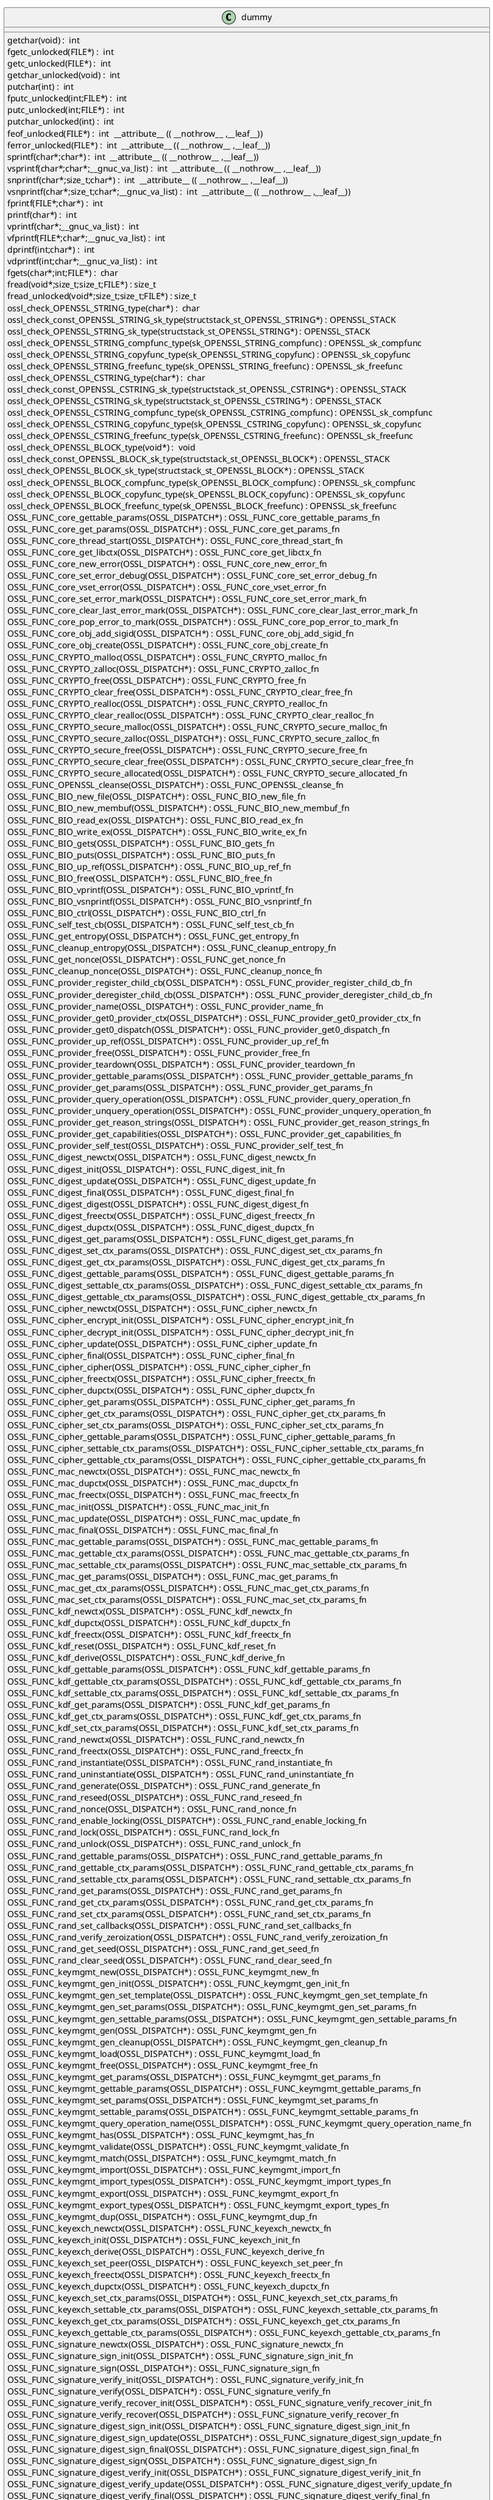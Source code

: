 @startuml
!pragma layout smetana
class dummy {
getchar(void) :  int  [[[./../.././qc/apps/fipsinstall.c.html#771]]]
fgetc_unlocked(FILE*) :  int  [[[./../.././qc/apps/fipsinstall.c.html#780]]]
getc_unlocked(FILE*) :  int  [[[./../.././qc/apps/fipsinstall.c.html#790]]]
getchar_unlocked(void) :  int  [[[./../.././qc/apps/fipsinstall.c.html#797]]]
putchar(int) :  int  [[[./../.././qc/apps/fipsinstall.c.html#806]]]
fputc_unlocked(int;FILE*) :  int  [[[./../.././qc/apps/fipsinstall.c.html#815]]]
putc_unlocked(int;FILE*) :  int  [[[./../.././qc/apps/fipsinstall.c.html#825]]]
putchar_unlocked(int) :  int  [[[./../.././qc/apps/fipsinstall.c.html#832]]]
feof_unlocked(FILE*) :  int  __attribute__ (( __nothrow__ ,__leaf__)) [[[./../.././qc/apps/fipsinstall.c.html#838]]]
ferror_unlocked(FILE*) :  int  __attribute__ (( __nothrow__ ,__leaf__)) [[[./../.././qc/apps/fipsinstall.c.html#845]]]
sprintf(char*;char*) :  int  __attribute__ (( __nothrow__ ,__leaf__)) [[[./../.././qc/apps/fipsinstall.c.html#864]]]
vsprintf(char*;char*;__gnuc_va_list) :  int  __attribute__ (( __nothrow__ ,__leaf__)) [[[./../.././qc/apps/fipsinstall.c.html#877]]]
snprintf(char*;size_t;char*) :  int  __attribute__ (( __nothrow__ ,__leaf__)) [[[./../.././qc/apps/fipsinstall.c.html#896]]]
vsnprintf(char*;size_t;char*;__gnuc_va_list) :  int  __attribute__ (( __nothrow__ ,__leaf__)) [[[./../.././qc/apps/fipsinstall.c.html#910]]]
fprintf(FILE*;char*) :  int  [[[./../.././qc/apps/fipsinstall.c.html#931]]]
printf(char*) :  int  [[[./../.././qc/apps/fipsinstall.c.html#938]]]
vprintf(char*;__gnuc_va_list) :  int  [[[./../.././qc/apps/fipsinstall.c.html#950]]]
vfprintf(FILE*;char*;__gnuc_va_list) :  int  [[[./../.././qc/apps/fipsinstall.c.html#960]]]
dprintf(int;char*) :  int  [[[./../.././qc/apps/fipsinstall.c.html#975]]]
vdprintf(int;char*;__gnuc_va_list) :  int  [[[./../.././qc/apps/fipsinstall.c.html#986]]]
fgets(char*;int;FILE*) :  char  [[[./../.././qc/apps/fipsinstall.c.html#1005]]]
fread(void*;size_t;size_t;FILE*) : size_t [[[./../.././qc/apps/fipsinstall.c.html#1031]]]
fread_unlocked(void*;size_t;size_t;FILE*) : size_t [[[./../.././qc/apps/fipsinstall.c.html#1058]]]
ossl_check_OPENSSL_STRING_type(char*) :  char  [[[./../.././qc/apps/fipsinstall.c.html#1338]]]
ossl_check_const_OPENSSL_STRING_sk_type(structstack_st_OPENSSL_STRING*) : OPENSSL_STACK [[[./../.././qc/apps/fipsinstall.c.html#1338]]]
ossl_check_OPENSSL_STRING_sk_type(structstack_st_OPENSSL_STRING*) : OPENSSL_STACK [[[./../.././qc/apps/fipsinstall.c.html#1338]]]
ossl_check_OPENSSL_STRING_compfunc_type(sk_OPENSSL_STRING_compfunc) : OPENSSL_sk_compfunc [[[./../.././qc/apps/fipsinstall.c.html#1338]]]
ossl_check_OPENSSL_STRING_copyfunc_type(sk_OPENSSL_STRING_copyfunc) : OPENSSL_sk_copyfunc [[[./../.././qc/apps/fipsinstall.c.html#1338]]]
ossl_check_OPENSSL_STRING_freefunc_type(sk_OPENSSL_STRING_freefunc) : OPENSSL_sk_freefunc [[[./../.././qc/apps/fipsinstall.c.html#1338]]]
ossl_check_OPENSSL_CSTRING_type(char*) :  char  [[[./../.././qc/apps/fipsinstall.c.html#1340]]]
ossl_check_const_OPENSSL_CSTRING_sk_type(structstack_st_OPENSSL_CSTRING*) : OPENSSL_STACK [[[./../.././qc/apps/fipsinstall.c.html#1340]]]
ossl_check_OPENSSL_CSTRING_sk_type(structstack_st_OPENSSL_CSTRING*) : OPENSSL_STACK [[[./../.././qc/apps/fipsinstall.c.html#1340]]]
ossl_check_OPENSSL_CSTRING_compfunc_type(sk_OPENSSL_CSTRING_compfunc) : OPENSSL_sk_compfunc [[[./../.././qc/apps/fipsinstall.c.html#1340]]]
ossl_check_OPENSSL_CSTRING_copyfunc_type(sk_OPENSSL_CSTRING_copyfunc) : OPENSSL_sk_copyfunc [[[./../.././qc/apps/fipsinstall.c.html#1340]]]
ossl_check_OPENSSL_CSTRING_freefunc_type(sk_OPENSSL_CSTRING_freefunc) : OPENSSL_sk_freefunc [[[./../.././qc/apps/fipsinstall.c.html#1340]]]
ossl_check_OPENSSL_BLOCK_type(void*) :  void  [[[./../.././qc/apps/fipsinstall.c.html#1343]]]
ossl_check_const_OPENSSL_BLOCK_sk_type(structstack_st_OPENSSL_BLOCK*) : OPENSSL_STACK [[[./../.././qc/apps/fipsinstall.c.html#1343]]]
ossl_check_OPENSSL_BLOCK_sk_type(structstack_st_OPENSSL_BLOCK*) : OPENSSL_STACK [[[./../.././qc/apps/fipsinstall.c.html#1343]]]
ossl_check_OPENSSL_BLOCK_compfunc_type(sk_OPENSSL_BLOCK_compfunc) : OPENSSL_sk_compfunc [[[./../.././qc/apps/fipsinstall.c.html#1343]]]
ossl_check_OPENSSL_BLOCK_copyfunc_type(sk_OPENSSL_BLOCK_copyfunc) : OPENSSL_sk_copyfunc [[[./../.././qc/apps/fipsinstall.c.html#1343]]]
ossl_check_OPENSSL_BLOCK_freefunc_type(sk_OPENSSL_BLOCK_freefunc) : OPENSSL_sk_freefunc [[[./../.././qc/apps/fipsinstall.c.html#1343]]]
OSSL_FUNC_core_gettable_params(OSSL_DISPATCH*) : OSSL_FUNC_core_gettable_params_fn [[[./../.././qc/apps/fipsinstall.c.html#1626]]]
OSSL_FUNC_core_get_params(OSSL_DISPATCH*) : OSSL_FUNC_core_get_params_fn [[[./../.././qc/apps/fipsinstall.c.html#1629]]]
OSSL_FUNC_core_thread_start(OSSL_DISPATCH*) : OSSL_FUNC_core_thread_start_fn [[[./../.././qc/apps/fipsinstall.c.html#1632]]]
OSSL_FUNC_core_get_libctx(OSSL_DISPATCH*) : OSSL_FUNC_core_get_libctx_fn [[[./../.././qc/apps/fipsinstall.c.html#1636]]]
OSSL_FUNC_core_new_error(OSSL_DISPATCH*) : OSSL_FUNC_core_new_error_fn [[[./../.././qc/apps/fipsinstall.c.html#1639]]]
OSSL_FUNC_core_set_error_debug(OSSL_DISPATCH*) : OSSL_FUNC_core_set_error_debug_fn [[[./../.././qc/apps/fipsinstall.c.html#1641]]]
OSSL_FUNC_core_vset_error(OSSL_DISPATCH*) : OSSL_FUNC_core_vset_error_fn [[[./../.././qc/apps/fipsinstall.c.html#1645]]]
OSSL_FUNC_core_set_error_mark(OSSL_DISPATCH*) : OSSL_FUNC_core_set_error_mark_fn [[[./../.././qc/apps/fipsinstall.c.html#1649]]]
OSSL_FUNC_core_clear_last_error_mark(OSSL_DISPATCH*) : OSSL_FUNC_core_clear_last_error_mark_fn [[[./../.././qc/apps/fipsinstall.c.html#1651]]]
OSSL_FUNC_core_pop_error_to_mark(OSSL_DISPATCH*) : OSSL_FUNC_core_pop_error_to_mark_fn [[[./../.././qc/apps/fipsinstall.c.html#1654]]]
OSSL_FUNC_core_obj_add_sigid(OSSL_DISPATCH*) : OSSL_FUNC_core_obj_add_sigid_fn [[[./../.././qc/apps/fipsinstall.c.html#1662]]]
OSSL_FUNC_core_obj_create(OSSL_DISPATCH*) : OSSL_FUNC_core_obj_create_fn [[[./../.././qc/apps/fipsinstall.c.html#1665]]]
OSSL_FUNC_CRYPTO_malloc(OSSL_DISPATCH*) : OSSL_FUNC_CRYPTO_malloc_fn [[[./../.././qc/apps/fipsinstall.c.html#1671]]]
OSSL_FUNC_CRYPTO_zalloc(OSSL_DISPATCH*) : OSSL_FUNC_CRYPTO_zalloc_fn [[[./../.././qc/apps/fipsinstall.c.html#1674]]]
OSSL_FUNC_CRYPTO_free(OSSL_DISPATCH*) : OSSL_FUNC_CRYPTO_free_fn [[[./../.././qc/apps/fipsinstall.c.html#1677]]]
OSSL_FUNC_CRYPTO_clear_free(OSSL_DISPATCH*) : OSSL_FUNC_CRYPTO_clear_free_fn [[[./../.././qc/apps/fipsinstall.c.html#1680]]]
OSSL_FUNC_CRYPTO_realloc(OSSL_DISPATCH*) : OSSL_FUNC_CRYPTO_realloc_fn [[[./../.././qc/apps/fipsinstall.c.html#1683]]]
OSSL_FUNC_CRYPTO_clear_realloc(OSSL_DISPATCH*) : OSSL_FUNC_CRYPTO_clear_realloc_fn [[[./../.././qc/apps/fipsinstall.c.html#1686]]]
OSSL_FUNC_CRYPTO_secure_malloc(OSSL_DISPATCH*) : OSSL_FUNC_CRYPTO_secure_malloc_fn [[[./../.././qc/apps/fipsinstall.c.html#1690]]]
OSSL_FUNC_CRYPTO_secure_zalloc(OSSL_DISPATCH*) : OSSL_FUNC_CRYPTO_secure_zalloc_fn [[[./../.././qc/apps/fipsinstall.c.html#1693]]]
OSSL_FUNC_CRYPTO_secure_free(OSSL_DISPATCH*) : OSSL_FUNC_CRYPTO_secure_free_fn [[[./../.././qc/apps/fipsinstall.c.html#1696]]]
OSSL_FUNC_CRYPTO_secure_clear_free(OSSL_DISPATCH*) : OSSL_FUNC_CRYPTO_secure_clear_free_fn [[[./../.././qc/apps/fipsinstall.c.html#1699]]]
OSSL_FUNC_CRYPTO_secure_allocated(OSSL_DISPATCH*) : OSSL_FUNC_CRYPTO_secure_allocated_fn [[[./../.././qc/apps/fipsinstall.c.html#1703]]]
OSSL_FUNC_OPENSSL_cleanse(OSSL_DISPATCH*) : OSSL_FUNC_OPENSSL_cleanse_fn [[[./../.././qc/apps/fipsinstall.c.html#1706]]]
OSSL_FUNC_BIO_new_file(OSSL_DISPATCH*) : OSSL_FUNC_BIO_new_file_fn [[[./../.././qc/apps/fipsinstall.c.html#1708]]]
OSSL_FUNC_BIO_new_membuf(OSSL_DISPATCH*) : OSSL_FUNC_BIO_new_membuf_fn [[[./../.././qc/apps/fipsinstall.c.html#1710]]]
OSSL_FUNC_BIO_read_ex(OSSL_DISPATCH*) : OSSL_FUNC_BIO_read_ex_fn [[[./../.././qc/apps/fipsinstall.c.html#1711]]]
OSSL_FUNC_BIO_write_ex(OSSL_DISPATCH*) : OSSL_FUNC_BIO_write_ex_fn [[[./../.././qc/apps/fipsinstall.c.html#1713]]]
OSSL_FUNC_BIO_gets(OSSL_DISPATCH*) : OSSL_FUNC_BIO_gets_fn [[[./../.././qc/apps/fipsinstall.c.html#1715]]]
OSSL_FUNC_BIO_puts(OSSL_DISPATCH*) : OSSL_FUNC_BIO_puts_fn [[[./../.././qc/apps/fipsinstall.c.html#1716]]]
OSSL_FUNC_BIO_up_ref(OSSL_DISPATCH*) : OSSL_FUNC_BIO_up_ref_fn [[[./../.././qc/apps/fipsinstall.c.html#1717]]]
OSSL_FUNC_BIO_free(OSSL_DISPATCH*) : OSSL_FUNC_BIO_free_fn [[[./../.././qc/apps/fipsinstall.c.html#1718]]]
OSSL_FUNC_BIO_vprintf(OSSL_DISPATCH*) : OSSL_FUNC_BIO_vprintf_fn [[[./../.././qc/apps/fipsinstall.c.html#1719]]]
OSSL_FUNC_BIO_vsnprintf(OSSL_DISPATCH*) : OSSL_FUNC_BIO_vsnprintf_fn [[[./../.././qc/apps/fipsinstall.c.html#1721]]]
OSSL_FUNC_BIO_ctrl(OSSL_DISPATCH*) : OSSL_FUNC_BIO_ctrl_fn [[[./../.././qc/apps/fipsinstall.c.html#1723]]]
OSSL_FUNC_self_test_cb(OSSL_DISPATCH*) : OSSL_FUNC_self_test_cb_fn [[[./../.././qc/apps/fipsinstall.c.html#1727]]]
OSSL_FUNC_get_entropy(OSSL_DISPATCH*) : OSSL_FUNC_get_entropy_fn [[[./../.././qc/apps/fipsinstall.c.html#1735]]]
OSSL_FUNC_cleanup_entropy(OSSL_DISPATCH*) : OSSL_FUNC_cleanup_entropy_fn [[[./../.././qc/apps/fipsinstall.c.html#1738]]]
OSSL_FUNC_get_nonce(OSSL_DISPATCH*) : OSSL_FUNC_get_nonce_fn [[[./../.././qc/apps/fipsinstall.c.html#1740]]]
OSSL_FUNC_cleanup_nonce(OSSL_DISPATCH*) : OSSL_FUNC_cleanup_nonce_fn [[[./../.././qc/apps/fipsinstall.c.html#1744]]]
OSSL_FUNC_provider_register_child_cb(OSSL_DISPATCH*) : OSSL_FUNC_provider_register_child_cb_fn [[[./../.././qc/apps/fipsinstall.c.html#1746]]]
OSSL_FUNC_provider_deregister_child_cb(OSSL_DISPATCH*) : OSSL_FUNC_provider_deregister_child_cb_fn [[[./../.././qc/apps/fipsinstall.c.html#1752]]]
OSSL_FUNC_provider_name(OSSL_DISPATCH*) : OSSL_FUNC_provider_name_fn [[[./../.././qc/apps/fipsinstall.c.html#1754]]]
OSSL_FUNC_provider_get0_provider_ctx(OSSL_DISPATCH*) : OSSL_FUNC_provider_get0_provider_ctx_fn [[[./../.././qc/apps/fipsinstall.c.html#1756]]]
OSSL_FUNC_provider_get0_dispatch(OSSL_DISPATCH*) : OSSL_FUNC_provider_get0_dispatch_fn [[[./../.././qc/apps/fipsinstall.c.html#1758]]]
OSSL_FUNC_provider_up_ref(OSSL_DISPATCH*) : OSSL_FUNC_provider_up_ref_fn [[[./../.././qc/apps/fipsinstall.c.html#1760]]]
OSSL_FUNC_provider_free(OSSL_DISPATCH*) : OSSL_FUNC_provider_free_fn [[[./../.././qc/apps/fipsinstall.c.html#1762]]]
OSSL_FUNC_provider_teardown(OSSL_DISPATCH*) : OSSL_FUNC_provider_teardown_fn [[[./../.././qc/apps/fipsinstall.c.html#1767]]]
OSSL_FUNC_provider_gettable_params(OSSL_DISPATCH*) : OSSL_FUNC_provider_gettable_params_fn [[[./../.././qc/apps/fipsinstall.c.html#1769]]]
OSSL_FUNC_provider_get_params(OSSL_DISPATCH*) : OSSL_FUNC_provider_get_params_fn [[[./../.././qc/apps/fipsinstall.c.html#1772]]]
OSSL_FUNC_provider_query_operation(OSSL_DISPATCH*) : OSSL_FUNC_provider_query_operation_fn [[[./../.././qc/apps/fipsinstall.c.html#1775]]]
OSSL_FUNC_provider_unquery_operation(OSSL_DISPATCH*) : OSSL_FUNC_provider_unquery_operation_fn [[[./../.././qc/apps/fipsinstall.c.html#1778]]]
OSSL_FUNC_provider_get_reason_strings(OSSL_DISPATCH*) : OSSL_FUNC_provider_get_reason_strings_fn [[[./../.././qc/apps/fipsinstall.c.html#1781]]]
OSSL_FUNC_provider_get_capabilities(OSSL_DISPATCH*) : OSSL_FUNC_provider_get_capabilities_fn [[[./../.././qc/apps/fipsinstall.c.html#1784]]]
OSSL_FUNC_provider_self_test(OSSL_DISPATCH*) : OSSL_FUNC_provider_self_test_fn [[[./../.././qc/apps/fipsinstall.c.html#1787]]]
OSSL_FUNC_digest_newctx(OSSL_DISPATCH*) : OSSL_FUNC_digest_newctx_fn [[[./../.././qc/apps/fipsinstall.c.html#1789]]]
OSSL_FUNC_digest_init(OSSL_DISPATCH*) : OSSL_FUNC_digest_init_fn [[[./../.././qc/apps/fipsinstall.c.html#1790]]]
OSSL_FUNC_digest_update(OSSL_DISPATCH*) : OSSL_FUNC_digest_update_fn [[[./../.././qc/apps/fipsinstall.c.html#1791]]]
OSSL_FUNC_digest_final(OSSL_DISPATCH*) : OSSL_FUNC_digest_final_fn [[[./../.././qc/apps/fipsinstall.c.html#1793]]]
OSSL_FUNC_digest_digest(OSSL_DISPATCH*) : OSSL_FUNC_digest_digest_fn [[[./../.././qc/apps/fipsinstall.c.html#1796]]]
OSSL_FUNC_digest_freectx(OSSL_DISPATCH*) : OSSL_FUNC_digest_freectx_fn [[[./../.././qc/apps/fipsinstall.c.html#1800]]]
OSSL_FUNC_digest_dupctx(OSSL_DISPATCH*) : OSSL_FUNC_digest_dupctx_fn [[[./../.././qc/apps/fipsinstall.c.html#1801]]]
OSSL_FUNC_digest_get_params(OSSL_DISPATCH*) : OSSL_FUNC_digest_get_params_fn [[[./../.././qc/apps/fipsinstall.c.html#1803]]]
OSSL_FUNC_digest_set_ctx_params(OSSL_DISPATCH*) : OSSL_FUNC_digest_set_ctx_params_fn [[[./../.././qc/apps/fipsinstall.c.html#1804]]]
OSSL_FUNC_digest_get_ctx_params(OSSL_DISPATCH*) : OSSL_FUNC_digest_get_ctx_params_fn [[[./../.././qc/apps/fipsinstall.c.html#1806]]]
OSSL_FUNC_digest_gettable_params(OSSL_DISPATCH*) : OSSL_FUNC_digest_gettable_params_fn [[[./../.././qc/apps/fipsinstall.c.html#1808]]]
OSSL_FUNC_digest_settable_ctx_params(OSSL_DISPATCH*) : OSSL_FUNC_digest_settable_ctx_params_fn [[[./../.././qc/apps/fipsinstall.c.html#1810]]]
OSSL_FUNC_digest_gettable_ctx_params(OSSL_DISPATCH*) : OSSL_FUNC_digest_gettable_ctx_params_fn [[[./../.././qc/apps/fipsinstall.c.html#1812]]]
OSSL_FUNC_cipher_newctx(OSSL_DISPATCH*) : OSSL_FUNC_cipher_newctx_fn [[[./../.././qc/apps/fipsinstall.c.html#1814]]]
OSSL_FUNC_cipher_encrypt_init(OSSL_DISPATCH*) : OSSL_FUNC_cipher_encrypt_init_fn [[[./../.././qc/apps/fipsinstall.c.html#1815]]]
OSSL_FUNC_cipher_decrypt_init(OSSL_DISPATCH*) : OSSL_FUNC_cipher_decrypt_init_fn [[[./../.././qc/apps/fipsinstall.c.html#1821]]]
OSSL_FUNC_cipher_update(OSSL_DISPATCH*) : OSSL_FUNC_cipher_update_fn [[[./../.././qc/apps/fipsinstall.c.html#1827]]]
OSSL_FUNC_cipher_final(OSSL_DISPATCH*) : OSSL_FUNC_cipher_final_fn [[[./../.././qc/apps/fipsinstall.c.html#1831]]]
OSSL_FUNC_cipher_cipher(OSSL_DISPATCH*) : OSSL_FUNC_cipher_cipher_fn [[[./../.././qc/apps/fipsinstall.c.html#1834]]]
OSSL_FUNC_cipher_freectx(OSSL_DISPATCH*) : OSSL_FUNC_cipher_freectx_fn [[[./../.././qc/apps/fipsinstall.c.html#1838]]]
OSSL_FUNC_cipher_dupctx(OSSL_DISPATCH*) : OSSL_FUNC_cipher_dupctx_fn [[[./../.././qc/apps/fipsinstall.c.html#1839]]]
OSSL_FUNC_cipher_get_params(OSSL_DISPATCH*) : OSSL_FUNC_cipher_get_params_fn [[[./../.././qc/apps/fipsinstall.c.html#1840]]]
OSSL_FUNC_cipher_get_ctx_params(OSSL_DISPATCH*) : OSSL_FUNC_cipher_get_ctx_params_fn [[[./../.././qc/apps/fipsinstall.c.html#1841]]]
OSSL_FUNC_cipher_set_ctx_params(OSSL_DISPATCH*) : OSSL_FUNC_cipher_set_ctx_params_fn [[[./../.././qc/apps/fipsinstall.c.html#1843]]]
OSSL_FUNC_cipher_gettable_params(OSSL_DISPATCH*) : OSSL_FUNC_cipher_gettable_params_fn [[[./../.././qc/apps/fipsinstall.c.html#1845]]]
OSSL_FUNC_cipher_settable_ctx_params(OSSL_DISPATCH*) : OSSL_FUNC_cipher_settable_ctx_params_fn [[[./../.././qc/apps/fipsinstall.c.html#1847]]]
OSSL_FUNC_cipher_gettable_ctx_params(OSSL_DISPATCH*) : OSSL_FUNC_cipher_gettable_ctx_params_fn [[[./../.././qc/apps/fipsinstall.c.html#1849]]]
OSSL_FUNC_mac_newctx(OSSL_DISPATCH*) : OSSL_FUNC_mac_newctx_fn [[[./../.././qc/apps/fipsinstall.c.html#1851]]]
OSSL_FUNC_mac_dupctx(OSSL_DISPATCH*) : OSSL_FUNC_mac_dupctx_fn [[[./../.././qc/apps/fipsinstall.c.html#1852]]]
OSSL_FUNC_mac_freectx(OSSL_DISPATCH*) : OSSL_FUNC_mac_freectx_fn [[[./../.././qc/apps/fipsinstall.c.html#1853]]]
OSSL_FUNC_mac_init(OSSL_DISPATCH*) : OSSL_FUNC_mac_init_fn [[[./../.././qc/apps/fipsinstall.c.html#1854]]]
OSSL_FUNC_mac_update(OSSL_DISPATCH*) : OSSL_FUNC_mac_update_fn [[[./../.././qc/apps/fipsinstall.c.html#1856]]]
OSSL_FUNC_mac_final(OSSL_DISPATCH*) : OSSL_FUNC_mac_final_fn [[[./../.././qc/apps/fipsinstall.c.html#1858]]]
OSSL_FUNC_mac_gettable_params(OSSL_DISPATCH*) : OSSL_FUNC_mac_gettable_params_fn [[[./../.././qc/apps/fipsinstall.c.html#1861]]]
OSSL_FUNC_mac_gettable_ctx_params(OSSL_DISPATCH*) : OSSL_FUNC_mac_gettable_ctx_params_fn [[[./../.././qc/apps/fipsinstall.c.html#1862]]]
OSSL_FUNC_mac_settable_ctx_params(OSSL_DISPATCH*) : OSSL_FUNC_mac_settable_ctx_params_fn [[[./../.././qc/apps/fipsinstall.c.html#1864]]]
OSSL_FUNC_mac_get_params(OSSL_DISPATCH*) : OSSL_FUNC_mac_get_params_fn [[[./../.././qc/apps/fipsinstall.c.html#1866]]]
OSSL_FUNC_mac_get_ctx_params(OSSL_DISPATCH*) : OSSL_FUNC_mac_get_ctx_params_fn [[[./../.././qc/apps/fipsinstall.c.html#1867]]]
OSSL_FUNC_mac_set_ctx_params(OSSL_DISPATCH*) : OSSL_FUNC_mac_set_ctx_params_fn [[[./../.././qc/apps/fipsinstall.c.html#1869]]]
OSSL_FUNC_kdf_newctx(OSSL_DISPATCH*) : OSSL_FUNC_kdf_newctx_fn [[[./../.././qc/apps/fipsinstall.c.html#1871]]]
OSSL_FUNC_kdf_dupctx(OSSL_DISPATCH*) : OSSL_FUNC_kdf_dupctx_fn [[[./../.././qc/apps/fipsinstall.c.html#1872]]]
OSSL_FUNC_kdf_freectx(OSSL_DISPATCH*) : OSSL_FUNC_kdf_freectx_fn [[[./../.././qc/apps/fipsinstall.c.html#1873]]]
OSSL_FUNC_kdf_reset(OSSL_DISPATCH*) : OSSL_FUNC_kdf_reset_fn [[[./../.././qc/apps/fipsinstall.c.html#1874]]]
OSSL_FUNC_kdf_derive(OSSL_DISPATCH*) : OSSL_FUNC_kdf_derive_fn [[[./../.././qc/apps/fipsinstall.c.html#1875]]]
OSSL_FUNC_kdf_gettable_params(OSSL_DISPATCH*) : OSSL_FUNC_kdf_gettable_params_fn [[[./../.././qc/apps/fipsinstall.c.html#1877]]]
OSSL_FUNC_kdf_gettable_ctx_params(OSSL_DISPATCH*) : OSSL_FUNC_kdf_gettable_ctx_params_fn [[[./../.././qc/apps/fipsinstall.c.html#1878]]]
OSSL_FUNC_kdf_settable_ctx_params(OSSL_DISPATCH*) : OSSL_FUNC_kdf_settable_ctx_params_fn [[[./../.././qc/apps/fipsinstall.c.html#1880]]]
OSSL_FUNC_kdf_get_params(OSSL_DISPATCH*) : OSSL_FUNC_kdf_get_params_fn [[[./../.././qc/apps/fipsinstall.c.html#1882]]]
OSSL_FUNC_kdf_get_ctx_params(OSSL_DISPATCH*) : OSSL_FUNC_kdf_get_ctx_params_fn [[[./../.././qc/apps/fipsinstall.c.html#1883]]]
OSSL_FUNC_kdf_set_ctx_params(OSSL_DISPATCH*) : OSSL_FUNC_kdf_set_ctx_params_fn [[[./../.././qc/apps/fipsinstall.c.html#1885]]]
OSSL_FUNC_rand_newctx(OSSL_DISPATCH*) : OSSL_FUNC_rand_newctx_fn [[[./../.././qc/apps/fipsinstall.c.html#1887]]]
OSSL_FUNC_rand_freectx(OSSL_DISPATCH*) : OSSL_FUNC_rand_freectx_fn [[[./../.././qc/apps/fipsinstall.c.html#1890]]]
OSSL_FUNC_rand_instantiate(OSSL_DISPATCH*) : OSSL_FUNC_rand_instantiate_fn [[[./../.././qc/apps/fipsinstall.c.html#1891]]]
OSSL_FUNC_rand_uninstantiate(OSSL_DISPATCH*) : OSSL_FUNC_rand_uninstantiate_fn [[[./../.././qc/apps/fipsinstall.c.html#1896]]]
OSSL_FUNC_rand_generate(OSSL_DISPATCH*) : OSSL_FUNC_rand_generate_fn [[[./../.././qc/apps/fipsinstall.c.html#1897]]]
OSSL_FUNC_rand_reseed(OSSL_DISPATCH*) : OSSL_FUNC_rand_reseed_fn [[[./../.././qc/apps/fipsinstall.c.html#1901]]]
OSSL_FUNC_rand_nonce(OSSL_DISPATCH*) : OSSL_FUNC_rand_nonce_fn [[[./../.././qc/apps/fipsinstall.c.html#1905]]]
OSSL_FUNC_rand_enable_locking(OSSL_DISPATCH*) : OSSL_FUNC_rand_enable_locking_fn [[[./../.././qc/apps/fipsinstall.c.html#1908]]]
OSSL_FUNC_rand_lock(OSSL_DISPATCH*) : OSSL_FUNC_rand_lock_fn [[[./../.././qc/apps/fipsinstall.c.html#1909]]]
OSSL_FUNC_rand_unlock(OSSL_DISPATCH*) : OSSL_FUNC_rand_unlock_fn [[[./../.././qc/apps/fipsinstall.c.html#1910]]]
OSSL_FUNC_rand_gettable_params(OSSL_DISPATCH*) : OSSL_FUNC_rand_gettable_params_fn [[[./../.././qc/apps/fipsinstall.c.html#1911]]]
OSSL_FUNC_rand_gettable_ctx_params(OSSL_DISPATCH*) : OSSL_FUNC_rand_gettable_ctx_params_fn [[[./../.././qc/apps/fipsinstall.c.html#1912]]]
OSSL_FUNC_rand_settable_ctx_params(OSSL_DISPATCH*) : OSSL_FUNC_rand_settable_ctx_params_fn [[[./../.././qc/apps/fipsinstall.c.html#1914]]]
OSSL_FUNC_rand_get_params(OSSL_DISPATCH*) : OSSL_FUNC_rand_get_params_fn [[[./../.././qc/apps/fipsinstall.c.html#1916]]]
OSSL_FUNC_rand_get_ctx_params(OSSL_DISPATCH*) : OSSL_FUNC_rand_get_ctx_params_fn [[[./../.././qc/apps/fipsinstall.c.html#1917]]]
OSSL_FUNC_rand_set_ctx_params(OSSL_DISPATCH*) : OSSL_FUNC_rand_set_ctx_params_fn [[[./../.././qc/apps/fipsinstall.c.html#1919]]]
OSSL_FUNC_rand_set_callbacks(OSSL_DISPATCH*) : OSSL_FUNC_rand_set_callbacks_fn [[[./../.././qc/apps/fipsinstall.c.html#1921]]]
OSSL_FUNC_rand_verify_zeroization(OSSL_DISPATCH*) : OSSL_FUNC_rand_verify_zeroization_fn [[[./../.././qc/apps/fipsinstall.c.html#1926]]]
OSSL_FUNC_rand_get_seed(OSSL_DISPATCH*) : OSSL_FUNC_rand_get_seed_fn [[[./../.././qc/apps/fipsinstall.c.html#1928]]]
OSSL_FUNC_rand_clear_seed(OSSL_DISPATCH*) : OSSL_FUNC_rand_clear_seed_fn [[[./../.././qc/apps/fipsinstall.c.html#1933]]]
OSSL_FUNC_keymgmt_new(OSSL_DISPATCH*) : OSSL_FUNC_keymgmt_new_fn [[[./../.././qc/apps/fipsinstall.c.html#1935]]]
OSSL_FUNC_keymgmt_gen_init(OSSL_DISPATCH*) : OSSL_FUNC_keymgmt_gen_init_fn [[[./../.././qc/apps/fipsinstall.c.html#1937]]]
OSSL_FUNC_keymgmt_gen_set_template(OSSL_DISPATCH*) : OSSL_FUNC_keymgmt_gen_set_template_fn [[[./../.././qc/apps/fipsinstall.c.html#1939]]]
OSSL_FUNC_keymgmt_gen_set_params(OSSL_DISPATCH*) : OSSL_FUNC_keymgmt_gen_set_params_fn [[[./../.././qc/apps/fipsinstall.c.html#1941]]]
OSSL_FUNC_keymgmt_gen_settable_params(OSSL_DISPATCH*) : OSSL_FUNC_keymgmt_gen_settable_params_fn [[[./../.././qc/apps/fipsinstall.c.html#1943]]]
OSSL_FUNC_keymgmt_gen(OSSL_DISPATCH*) : OSSL_FUNC_keymgmt_gen_fn [[[./../.././qc/apps/fipsinstall.c.html#1946]]]
OSSL_FUNC_keymgmt_gen_cleanup(OSSL_DISPATCH*) : OSSL_FUNC_keymgmt_gen_cleanup_fn [[[./../.././qc/apps/fipsinstall.c.html#1948]]]
OSSL_FUNC_keymgmt_load(OSSL_DISPATCH*) : OSSL_FUNC_keymgmt_load_fn [[[./../.././qc/apps/fipsinstall.c.html#1952]]]
OSSL_FUNC_keymgmt_free(OSSL_DISPATCH*) : OSSL_FUNC_keymgmt_free_fn [[[./../.././qc/apps/fipsinstall.c.html#1957]]]
OSSL_FUNC_keymgmt_get_params(OSSL_DISPATCH*) : OSSL_FUNC_keymgmt_get_params_fn [[[./../.././qc/apps/fipsinstall.c.html#1962]]]
OSSL_FUNC_keymgmt_gettable_params(OSSL_DISPATCH*) : OSSL_FUNC_keymgmt_gettable_params_fn [[[./../.././qc/apps/fipsinstall.c.html#1964]]]
OSSL_FUNC_keymgmt_set_params(OSSL_DISPATCH*) : OSSL_FUNC_keymgmt_set_params_fn [[[./../.././qc/apps/fipsinstall.c.html#1969]]]
OSSL_FUNC_keymgmt_settable_params(OSSL_DISPATCH*) : OSSL_FUNC_keymgmt_settable_params_fn [[[./../.././qc/apps/fipsinstall.c.html#1971]]]
OSSL_FUNC_keymgmt_query_operation_name(OSSL_DISPATCH*) : OSSL_FUNC_keymgmt_query_operation_name_fn [[[./../.././qc/apps/fipsinstall.c.html#1976]]]
OSSL_FUNC_keymgmt_has(OSSL_DISPATCH*) : OSSL_FUNC_keymgmt_has_fn [[[./../.././qc/apps/fipsinstall.c.html#1981]]]
OSSL_FUNC_keymgmt_validate(OSSL_DISPATCH*) : OSSL_FUNC_keymgmt_validate_fn [[[./../.././qc/apps/fipsinstall.c.html#1985]]]
OSSL_FUNC_keymgmt_match(OSSL_DISPATCH*) : OSSL_FUNC_keymgmt_match_fn [[[./../.././qc/apps/fipsinstall.c.html#1990]]]
OSSL_FUNC_keymgmt_import(OSSL_DISPATCH*) : OSSL_FUNC_keymgmt_import_fn [[[./../.././qc/apps/fipsinstall.c.html#1992]]]
OSSL_FUNC_keymgmt_import_types(OSSL_DISPATCH*) : OSSL_FUNC_keymgmt_import_types_fn [[[./../.././qc/apps/fipsinstall.c.html#1994]]]
OSSL_FUNC_keymgmt_export(OSSL_DISPATCH*) : OSSL_FUNC_keymgmt_export_fn [[[./../.././qc/apps/fipsinstall.c.html#1996]]]
OSSL_FUNC_keymgmt_export_types(OSSL_DISPATCH*) : OSSL_FUNC_keymgmt_export_types_fn [[[./../.././qc/apps/fipsinstall.c.html#1999]]]
OSSL_FUNC_keymgmt_dup(OSSL_DISPATCH*) : OSSL_FUNC_keymgmt_dup_fn [[[./../.././qc/apps/fipsinstall.c.html#2004]]]
OSSL_FUNC_keyexch_newctx(OSSL_DISPATCH*) : OSSL_FUNC_keyexch_newctx_fn [[[./../.././qc/apps/fipsinstall.c.html#2006]]]
OSSL_FUNC_keyexch_init(OSSL_DISPATCH*) : OSSL_FUNC_keyexch_init_fn [[[./../.././qc/apps/fipsinstall.c.html#2007]]]
OSSL_FUNC_keyexch_derive(OSSL_DISPATCH*) : OSSL_FUNC_keyexch_derive_fn [[[./../.././qc/apps/fipsinstall.c.html#2009]]]
OSSL_FUNC_keyexch_set_peer(OSSL_DISPATCH*) : OSSL_FUNC_keyexch_set_peer_fn [[[./../.././qc/apps/fipsinstall.c.html#2011]]]
OSSL_FUNC_keyexch_freectx(OSSL_DISPATCH*) : OSSL_FUNC_keyexch_freectx_fn [[[./../.././qc/apps/fipsinstall.c.html#2012]]]
OSSL_FUNC_keyexch_dupctx(OSSL_DISPATCH*) : OSSL_FUNC_keyexch_dupctx_fn [[[./../.././qc/apps/fipsinstall.c.html#2013]]]
OSSL_FUNC_keyexch_set_ctx_params(OSSL_DISPATCH*) : OSSL_FUNC_keyexch_set_ctx_params_fn [[[./../.././qc/apps/fipsinstall.c.html#2014]]]
OSSL_FUNC_keyexch_settable_ctx_params(OSSL_DISPATCH*) : OSSL_FUNC_keyexch_settable_ctx_params_fn [[[./../.././qc/apps/fipsinstall.c.html#2016]]]
OSSL_FUNC_keyexch_get_ctx_params(OSSL_DISPATCH*) : OSSL_FUNC_keyexch_get_ctx_params_fn [[[./../.././qc/apps/fipsinstall.c.html#2018]]]
OSSL_FUNC_keyexch_gettable_ctx_params(OSSL_DISPATCH*) : OSSL_FUNC_keyexch_gettable_ctx_params_fn [[[./../.././qc/apps/fipsinstall.c.html#2020]]]
OSSL_FUNC_signature_newctx(OSSL_DISPATCH*) : OSSL_FUNC_signature_newctx_fn [[[./../.././qc/apps/fipsinstall.c.html#2022]]]
OSSL_FUNC_signature_sign_init(OSSL_DISPATCH*) : OSSL_FUNC_signature_sign_init_fn [[[./../.././qc/apps/fipsinstall.c.html#2024]]]
OSSL_FUNC_signature_sign(OSSL_DISPATCH*) : OSSL_FUNC_signature_sign_fn [[[./../.././qc/apps/fipsinstall.c.html#2026]]]
OSSL_FUNC_signature_verify_init(OSSL_DISPATCH*) : OSSL_FUNC_signature_verify_init_fn [[[./../.././qc/apps/fipsinstall.c.html#2030]]]
OSSL_FUNC_signature_verify(OSSL_DISPATCH*) : OSSL_FUNC_signature_verify_fn [[[./../.././qc/apps/fipsinstall.c.html#2032]]]
OSSL_FUNC_signature_verify_recover_init(OSSL_DISPATCH*) : OSSL_FUNC_signature_verify_recover_init_fn [[[./../.././qc/apps/fipsinstall.c.html#2037]]]
OSSL_FUNC_signature_verify_recover(OSSL_DISPATCH*) : OSSL_FUNC_signature_verify_recover_fn [[[./../.././qc/apps/fipsinstall.c.html#2039]]]
OSSL_FUNC_signature_digest_sign_init(OSSL_DISPATCH*) : OSSL_FUNC_signature_digest_sign_init_fn [[[./../.././qc/apps/fipsinstall.c.html#2042]]]
OSSL_FUNC_signature_digest_sign_update(OSSL_DISPATCH*) : OSSL_FUNC_signature_digest_sign_update_fn [[[./../.././qc/apps/fipsinstall.c.html#2045]]]
OSSL_FUNC_signature_digest_sign_final(OSSL_DISPATCH*) : OSSL_FUNC_signature_digest_sign_final_fn [[[./../.././qc/apps/fipsinstall.c.html#2047]]]
OSSL_FUNC_signature_digest_sign(OSSL_DISPATCH*) : OSSL_FUNC_signature_digest_sign_fn [[[./../.././qc/apps/fipsinstall.c.html#2050]]]
OSSL_FUNC_signature_digest_verify_init(OSSL_DISPATCH*) : OSSL_FUNC_signature_digest_verify_init_fn [[[./../.././qc/apps/fipsinstall.c.html#2053]]]
OSSL_FUNC_signature_digest_verify_update(OSSL_DISPATCH*) : OSSL_FUNC_signature_digest_verify_update_fn [[[./../.././qc/apps/fipsinstall.c.html#2056]]]
OSSL_FUNC_signature_digest_verify_final(OSSL_DISPATCH*) : OSSL_FUNC_signature_digest_verify_final_fn [[[./../.././qc/apps/fipsinstall.c.html#2058]]]
OSSL_FUNC_signature_digest_verify(OSSL_DISPATCH*) : OSSL_FUNC_signature_digest_verify_fn [[[./../.././qc/apps/fipsinstall.c.html#2060]]]
OSSL_FUNC_signature_freectx(OSSL_DISPATCH*) : OSSL_FUNC_signature_freectx_fn [[[./../.././qc/apps/fipsinstall.c.html#2063]]]
OSSL_FUNC_signature_dupctx(OSSL_DISPATCH*) : OSSL_FUNC_signature_dupctx_fn [[[./../.././qc/apps/fipsinstall.c.html#2064]]]
OSSL_FUNC_signature_get_ctx_params(OSSL_DISPATCH*) : OSSL_FUNC_signature_get_ctx_params_fn [[[./../.././qc/apps/fipsinstall.c.html#2065]]]
OSSL_FUNC_signature_gettable_ctx_params(OSSL_DISPATCH*) : OSSL_FUNC_signature_gettable_ctx_params_fn [[[./../.././qc/apps/fipsinstall.c.html#2067]]]
OSSL_FUNC_signature_set_ctx_params(OSSL_DISPATCH*) : OSSL_FUNC_signature_set_ctx_params_fn [[[./../.././qc/apps/fipsinstall.c.html#2069]]]
OSSL_FUNC_signature_settable_ctx_params(OSSL_DISPATCH*) : OSSL_FUNC_signature_settable_ctx_params_fn [[[./../.././qc/apps/fipsinstall.c.html#2071]]]
OSSL_FUNC_signature_get_ctx_md_params(OSSL_DISPATCH*) : OSSL_FUNC_signature_get_ctx_md_params_fn [[[./../.././qc/apps/fipsinstall.c.html#2073]]]
OSSL_FUNC_signature_gettable_ctx_md_params(OSSL_DISPATCH*) : OSSL_FUNC_signature_gettable_ctx_md_params_fn [[[./../.././qc/apps/fipsinstall.c.html#2075]]]
OSSL_FUNC_signature_set_ctx_md_params(OSSL_DISPATCH*) : OSSL_FUNC_signature_set_ctx_md_params_fn [[[./../.././qc/apps/fipsinstall.c.html#2077]]]
OSSL_FUNC_signature_settable_ctx_md_params(OSSL_DISPATCH*) : OSSL_FUNC_signature_settable_ctx_md_params_fn [[[./../.././qc/apps/fipsinstall.c.html#2079]]]
OSSL_FUNC_asym_cipher_newctx(OSSL_DISPATCH*) : OSSL_FUNC_asym_cipher_newctx_fn [[[./../.././qc/apps/fipsinstall.c.html#2081]]]
OSSL_FUNC_asym_cipher_encrypt_init(OSSL_DISPATCH*) : OSSL_FUNC_asym_cipher_encrypt_init_fn [[[./../.././qc/apps/fipsinstall.c.html#2082]]]
OSSL_FUNC_asym_cipher_encrypt(OSSL_DISPATCH*) : OSSL_FUNC_asym_cipher_encrypt_fn [[[./../.././qc/apps/fipsinstall.c.html#2084]]]
OSSL_FUNC_asym_cipher_decrypt_init(OSSL_DISPATCH*) : OSSL_FUNC_asym_cipher_decrypt_init_fn [[[./../.././qc/apps/fipsinstall.c.html#2089]]]
OSSL_FUNC_asym_cipher_decrypt(OSSL_DISPATCH*) : OSSL_FUNC_asym_cipher_decrypt_fn [[[./../.././qc/apps/fipsinstall.c.html#2091]]]
OSSL_FUNC_asym_cipher_freectx(OSSL_DISPATCH*) : OSSL_FUNC_asym_cipher_freectx_fn [[[./../.././qc/apps/fipsinstall.c.html#2096]]]
OSSL_FUNC_asym_cipher_dupctx(OSSL_DISPATCH*) : OSSL_FUNC_asym_cipher_dupctx_fn [[[./../.././qc/apps/fipsinstall.c.html#2097]]]
OSSL_FUNC_asym_cipher_get_ctx_params(OSSL_DISPATCH*) : OSSL_FUNC_asym_cipher_get_ctx_params_fn [[[./../.././qc/apps/fipsinstall.c.html#2098]]]
OSSL_FUNC_asym_cipher_gettable_ctx_params(OSSL_DISPATCH*) : OSSL_FUNC_asym_cipher_gettable_ctx_params_fn [[[./../.././qc/apps/fipsinstall.c.html#2100]]]
OSSL_FUNC_asym_cipher_set_ctx_params(OSSL_DISPATCH*) : OSSL_FUNC_asym_cipher_set_ctx_params_fn [[[./../.././qc/apps/fipsinstall.c.html#2102]]]
OSSL_FUNC_asym_cipher_settable_ctx_params(OSSL_DISPATCH*) : OSSL_FUNC_asym_cipher_settable_ctx_params_fn [[[./../.././qc/apps/fipsinstall.c.html#2104]]]
OSSL_FUNC_kem_newctx(OSSL_DISPATCH*) : OSSL_FUNC_kem_newctx_fn [[[./../.././qc/apps/fipsinstall.c.html#2106]]]
OSSL_FUNC_kem_encapsulate_init(OSSL_DISPATCH*) : OSSL_FUNC_kem_encapsulate_init_fn [[[./../.././qc/apps/fipsinstall.c.html#2107]]]
OSSL_FUNC_kem_auth_encapsulate_init(OSSL_DISPATCH*) : OSSL_FUNC_kem_auth_encapsulate_init_fn [[[./../.././qc/apps/fipsinstall.c.html#2109]]]
OSSL_FUNC_kem_encapsulate(OSSL_DISPATCH*) : OSSL_FUNC_kem_encapsulate_fn [[[./../.././qc/apps/fipsinstall.c.html#2112]]]
OSSL_FUNC_kem_decapsulate_init(OSSL_DISPATCH*) : OSSL_FUNC_kem_decapsulate_init_fn [[[./../.././qc/apps/fipsinstall.c.html#2116]]]
OSSL_FUNC_kem_auth_decapsulate_init(OSSL_DISPATCH*) : OSSL_FUNC_kem_auth_decapsulate_init_fn [[[./../.././qc/apps/fipsinstall.c.html#2118]]]
OSSL_FUNC_kem_decapsulate(OSSL_DISPATCH*) : OSSL_FUNC_kem_decapsulate_fn [[[./../.././qc/apps/fipsinstall.c.html#2121]]]
OSSL_FUNC_kem_freectx(OSSL_DISPATCH*) : OSSL_FUNC_kem_freectx_fn [[[./../.././qc/apps/fipsinstall.c.html#2124]]]
OSSL_FUNC_kem_dupctx(OSSL_DISPATCH*) : OSSL_FUNC_kem_dupctx_fn [[[./../.././qc/apps/fipsinstall.c.html#2125]]]
OSSL_FUNC_kem_get_ctx_params(OSSL_DISPATCH*) : OSSL_FUNC_kem_get_ctx_params_fn [[[./../.././qc/apps/fipsinstall.c.html#2126]]]
OSSL_FUNC_kem_gettable_ctx_params(OSSL_DISPATCH*) : OSSL_FUNC_kem_gettable_ctx_params_fn [[[./../.././qc/apps/fipsinstall.c.html#2127]]]
OSSL_FUNC_kem_set_ctx_params(OSSL_DISPATCH*) : OSSL_FUNC_kem_set_ctx_params_fn [[[./../.././qc/apps/fipsinstall.c.html#2129]]]
OSSL_FUNC_kem_settable_ctx_params(OSSL_DISPATCH*) : OSSL_FUNC_kem_settable_ctx_params_fn [[[./../.././qc/apps/fipsinstall.c.html#2131]]]
OSSL_FUNC_encoder_newctx(OSSL_DISPATCH*) : OSSL_FUNC_encoder_newctx_fn [[[./../.././qc/apps/fipsinstall.c.html#2133]]]
OSSL_FUNC_encoder_freectx(OSSL_DISPATCH*) : OSSL_FUNC_encoder_freectx_fn [[[./../.././qc/apps/fipsinstall.c.html#2134]]]
OSSL_FUNC_encoder_get_params(OSSL_DISPATCH*) : OSSL_FUNC_encoder_get_params_fn [[[./../.././qc/apps/fipsinstall.c.html#2135]]]
OSSL_FUNC_encoder_gettable_params(OSSL_DISPATCH*) : OSSL_FUNC_encoder_gettable_params_fn [[[./../.././qc/apps/fipsinstall.c.html#2136]]]
OSSL_FUNC_encoder_set_ctx_params(OSSL_DISPATCH*) : OSSL_FUNC_encoder_set_ctx_params_fn [[[./../.././qc/apps/fipsinstall.c.html#2138]]]
OSSL_FUNC_encoder_settable_ctx_params(OSSL_DISPATCH*) : OSSL_FUNC_encoder_settable_ctx_params_fn [[[./../.././qc/apps/fipsinstall.c.html#2140]]]
OSSL_FUNC_encoder_does_selection(OSSL_DISPATCH*) : OSSL_FUNC_encoder_does_selection_fn [[[./../.././qc/apps/fipsinstall.c.html#2143]]]
OSSL_FUNC_encoder_encode(OSSL_DISPATCH*) : OSSL_FUNC_encoder_encode_fn [[[./../.././qc/apps/fipsinstall.c.html#2145]]]
OSSL_FUNC_encoder_import_object(OSSL_DISPATCH*) : OSSL_FUNC_encoder_import_object_fn [[[./../.././qc/apps/fipsinstall.c.html#2151]]]
OSSL_FUNC_encoder_free_object(OSSL_DISPATCH*) : OSSL_FUNC_encoder_free_object_fn [[[./../.././qc/apps/fipsinstall.c.html#2153]]]
OSSL_FUNC_decoder_newctx(OSSL_DISPATCH*) : OSSL_FUNC_decoder_newctx_fn [[[./../.././qc/apps/fipsinstall.c.html#2155]]]
OSSL_FUNC_decoder_freectx(OSSL_DISPATCH*) : OSSL_FUNC_decoder_freectx_fn [[[./../.././qc/apps/fipsinstall.c.html#2156]]]
OSSL_FUNC_decoder_get_params(OSSL_DISPATCH*) : OSSL_FUNC_decoder_get_params_fn [[[./../.././qc/apps/fipsinstall.c.html#2157]]]
OSSL_FUNC_decoder_gettable_params(OSSL_DISPATCH*) : OSSL_FUNC_decoder_gettable_params_fn [[[./../.././qc/apps/fipsinstall.c.html#2158]]]
OSSL_FUNC_decoder_set_ctx_params(OSSL_DISPATCH*) : OSSL_FUNC_decoder_set_ctx_params_fn [[[./../.././qc/apps/fipsinstall.c.html#2160]]]
OSSL_FUNC_decoder_settable_ctx_params(OSSL_DISPATCH*) : OSSL_FUNC_decoder_settable_ctx_params_fn [[[./../.././qc/apps/fipsinstall.c.html#2162]]]
OSSL_FUNC_decoder_does_selection(OSSL_DISPATCH*) : OSSL_FUNC_decoder_does_selection_fn [[[./../.././qc/apps/fipsinstall.c.html#2165]]]
OSSL_FUNC_decoder_decode(OSSL_DISPATCH*) : OSSL_FUNC_decoder_decode_fn [[[./../.././qc/apps/fipsinstall.c.html#2167]]]
OSSL_FUNC_decoder_export_object(OSSL_DISPATCH*) : OSSL_FUNC_decoder_export_object_fn [[[./../.././qc/apps/fipsinstall.c.html#2171]]]
OSSL_FUNC_store_open(OSSL_DISPATCH*) : OSSL_FUNC_store_open_fn [[[./../.././qc/apps/fipsinstall.c.html#2173]]]
OSSL_FUNC_store_attach(OSSL_DISPATCH*) : OSSL_FUNC_store_attach_fn [[[./../.././qc/apps/fipsinstall.c.html#2174]]]
OSSL_FUNC_store_settable_ctx_params(OSSL_DISPATCH*) : OSSL_FUNC_store_settable_ctx_params_fn [[[./../.././qc/apps/fipsinstall.c.html#2175]]]
OSSL_FUNC_store_set_ctx_params(OSSL_DISPATCH*) : OSSL_FUNC_store_set_ctx_params_fn [[[./../.././qc/apps/fipsinstall.c.html#2177]]]
OSSL_FUNC_store_load(OSSL_DISPATCH*) : OSSL_FUNC_store_load_fn [[[./../.././qc/apps/fipsinstall.c.html#2179]]]
OSSL_FUNC_store_eof(OSSL_DISPATCH*) : OSSL_FUNC_store_eof_fn [[[./../.././qc/apps/fipsinstall.c.html#2183]]]
OSSL_FUNC_store_close(OSSL_DISPATCH*) : OSSL_FUNC_store_close_fn [[[./../.././qc/apps/fipsinstall.c.html#2184]]]
OSSL_FUNC_store_export_object(OSSL_DISPATCH*) : OSSL_FUNC_store_export_object_fn [[[./../.././qc/apps/fipsinstall.c.html#2185]]]
atoi(char*) :  int  __attribute__ (( __nothrow__ ,__leaf__)) [[[./../.././qc/apps/fipsinstall.c.html#2319]]]
atol(char*) :  long  int  __attribute__ (( __nothrow__ ,__leaf__)) [[[./../.././qc/apps/fipsinstall.c.html#2324]]]
atoll(char*) :  long  long  int  __attribute__ (( __nothrow__ ,__leaf__)) [[[./../.././qc/apps/fipsinstall.c.html#2331]]]
__bswap_16(__uint16_t) : __uint16_t [[[./../.././qc/apps/fipsinstall.c.html#2478]]]
__bswap_32(__uint32_t) : __uint32_t [[[./../.././qc/apps/fipsinstall.c.html#2493]]]
__bswap_64(__uint64_t) : __uint64_t [[[./../.././qc/apps/fipsinstall.c.html#2503]]]
__uint16_identity(__uint16_t) : __uint16_t [[[./../.././qc/apps/fipsinstall.c.html#2515]]]
__uint32_identity(__uint32_t) : __uint32_t [[[./../.././qc/apps/fipsinstall.c.html#2521]]]
__uint64_identity(__uint64_t) : __uint64_t [[[./../.././qc/apps/fipsinstall.c.html#2527]]]
bsearch(void*;void*;size_t;size_t;__compar_fn_t) :  void  [[[./../.././qc/apps/fipsinstall.c.html#3195]]]
} 
@enduml
